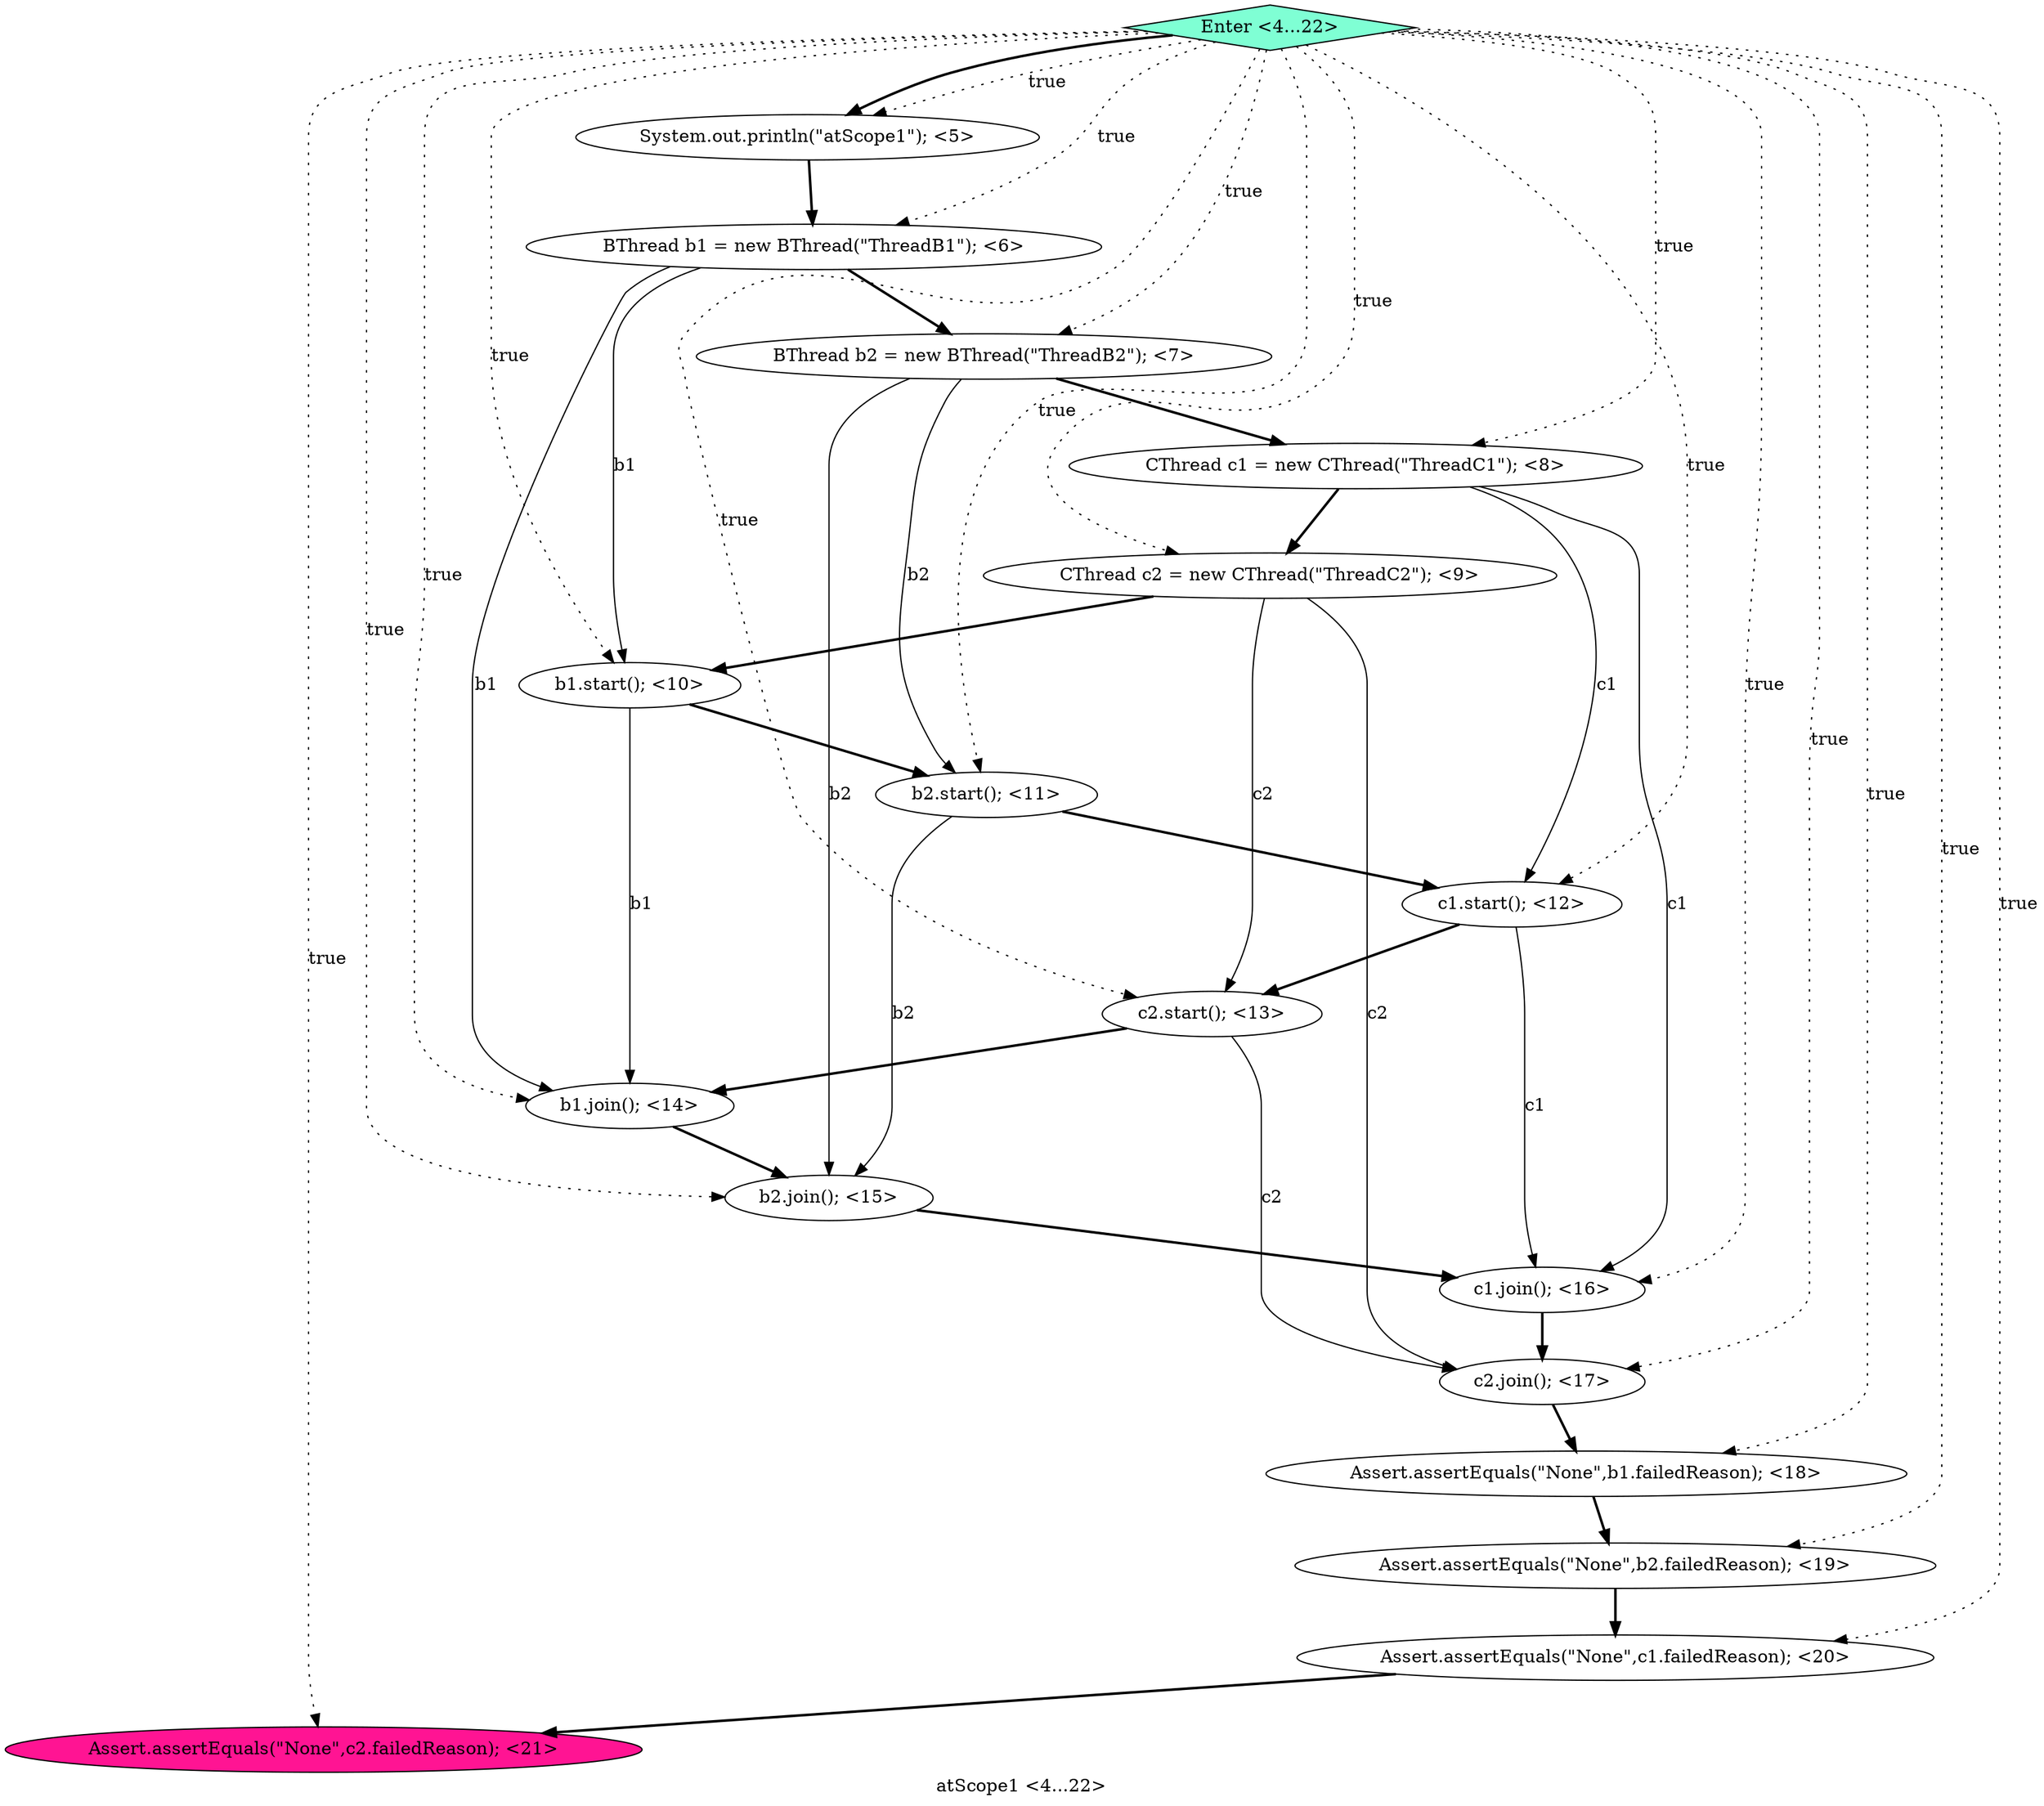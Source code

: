 digraph PDG {
label = "atScope1 <4...22>";
0.11 [style = filled, label = "c1.join(); <16>", fillcolor = white, shape = ellipse];
0.7 [style = filled, label = "c1.start(); <12>", fillcolor = white, shape = ellipse];
0.17 [style = filled, label = "Enter <4...22>", fillcolor = aquamarine, shape = diamond];
0.0 [style = filled, label = "System.out.println(\"atScope1\"); <5>", fillcolor = white, shape = ellipse];
0.1 [style = filled, label = "BThread b1 = new BThread(\"ThreadB1\"); <6>", fillcolor = white, shape = ellipse];
0.13 [style = filled, label = "Assert.assertEquals(\"None\",b1.failedReason); <18>", fillcolor = white, shape = ellipse];
0.14 [style = filled, label = "Assert.assertEquals(\"None\",b2.failedReason); <19>", fillcolor = white, shape = ellipse];
0.16 [style = filled, label = "Assert.assertEquals(\"None\",c2.failedReason); <21>", fillcolor = deeppink, shape = ellipse];
0.4 [style = filled, label = "CThread c2 = new CThread(\"ThreadC2\"); <9>", fillcolor = white, shape = ellipse];
0.9 [style = filled, label = "b1.join(); <14>", fillcolor = white, shape = ellipse];
0.10 [style = filled, label = "b2.join(); <15>", fillcolor = white, shape = ellipse];
0.3 [style = filled, label = "CThread c1 = new CThread(\"ThreadC1\"); <8>", fillcolor = white, shape = ellipse];
0.12 [style = filled, label = "c2.join(); <17>", fillcolor = white, shape = ellipse];
0.5 [style = filled, label = "b1.start(); <10>", fillcolor = white, shape = ellipse];
0.8 [style = filled, label = "c2.start(); <13>", fillcolor = white, shape = ellipse];
0.2 [style = filled, label = "BThread b2 = new BThread(\"ThreadB2\"); <7>", fillcolor = white, shape = ellipse];
0.15 [style = filled, label = "Assert.assertEquals(\"None\",c1.failedReason); <20>", fillcolor = white, shape = ellipse];
0.6 [style = filled, label = "b2.start(); <11>", fillcolor = white, shape = ellipse];
0.0 -> 0.1 [style = bold, label=""];
0.1 -> 0.2 [style = bold, label=""];
0.1 -> 0.5 [style = solid, label="b1"];
0.1 -> 0.9 [style = solid, label="b1"];
0.2 -> 0.3 [style = bold, label=""];
0.2 -> 0.6 [style = solid, label="b2"];
0.2 -> 0.10 [style = solid, label="b2"];
0.3 -> 0.4 [style = bold, label=""];
0.3 -> 0.7 [style = solid, label="c1"];
0.3 -> 0.11 [style = solid, label="c1"];
0.4 -> 0.5 [style = bold, label=""];
0.4 -> 0.8 [style = solid, label="c2"];
0.4 -> 0.12 [style = solid, label="c2"];
0.5 -> 0.6 [style = bold, label=""];
0.5 -> 0.9 [style = solid, label="b1"];
0.6 -> 0.7 [style = bold, label=""];
0.6 -> 0.10 [style = solid, label="b2"];
0.7 -> 0.8 [style = bold, label=""];
0.7 -> 0.11 [style = solid, label="c1"];
0.8 -> 0.9 [style = bold, label=""];
0.8 -> 0.12 [style = solid, label="c2"];
0.9 -> 0.10 [style = bold, label=""];
0.10 -> 0.11 [style = bold, label=""];
0.11 -> 0.12 [style = bold, label=""];
0.12 -> 0.13 [style = bold, label=""];
0.13 -> 0.14 [style = bold, label=""];
0.14 -> 0.15 [style = bold, label=""];
0.15 -> 0.16 [style = bold, label=""];
0.17 -> 0.0 [style = dotted, label="true"];
0.17 -> 0.0 [style = bold, label=""];
0.17 -> 0.1 [style = dotted, label="true"];
0.17 -> 0.2 [style = dotted, label="true"];
0.17 -> 0.3 [style = dotted, label="true"];
0.17 -> 0.4 [style = dotted, label="true"];
0.17 -> 0.5 [style = dotted, label="true"];
0.17 -> 0.6 [style = dotted, label="true"];
0.17 -> 0.7 [style = dotted, label="true"];
0.17 -> 0.8 [style = dotted, label="true"];
0.17 -> 0.9 [style = dotted, label="true"];
0.17 -> 0.10 [style = dotted, label="true"];
0.17 -> 0.11 [style = dotted, label="true"];
0.17 -> 0.12 [style = dotted, label="true"];
0.17 -> 0.13 [style = dotted, label="true"];
0.17 -> 0.14 [style = dotted, label="true"];
0.17 -> 0.15 [style = dotted, label="true"];
0.17 -> 0.16 [style = dotted, label="true"];
}
